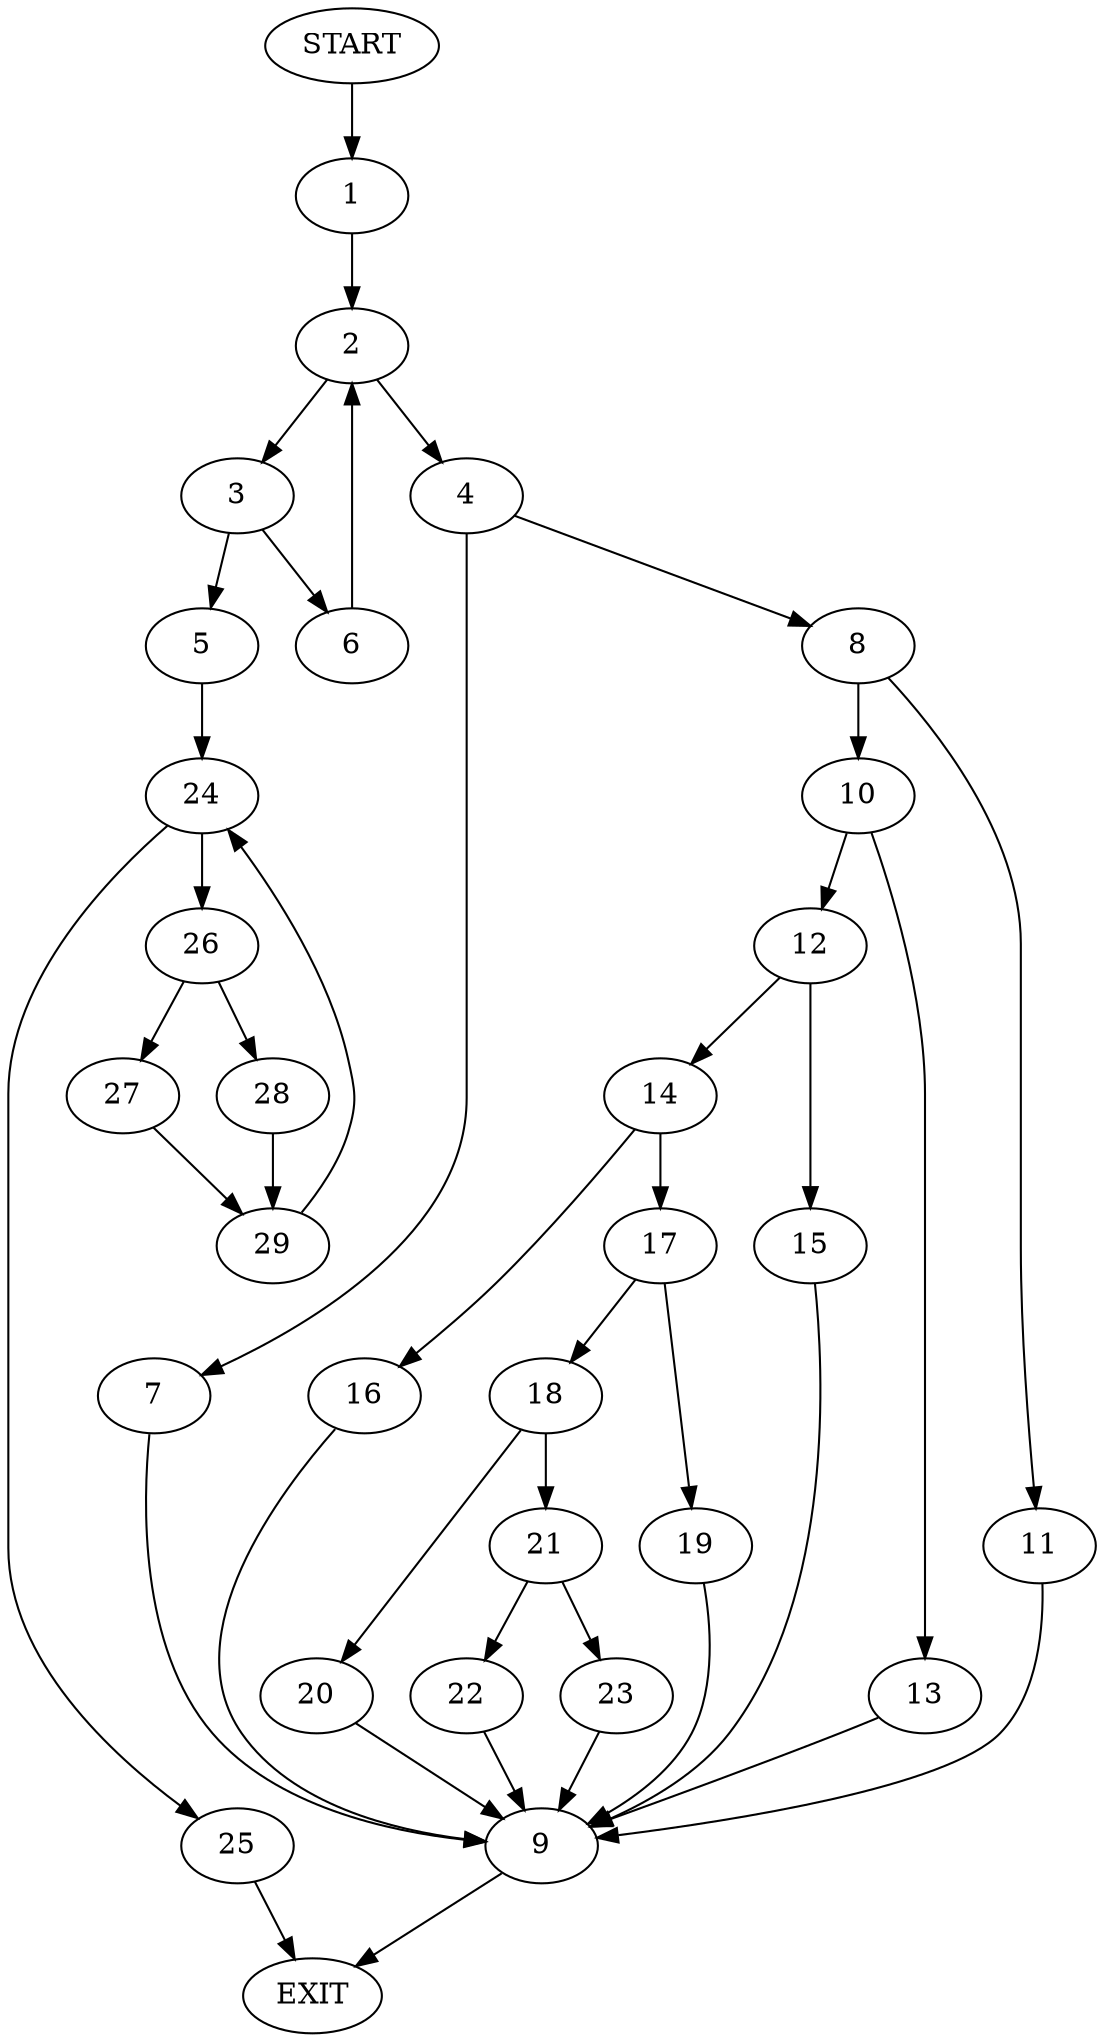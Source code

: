 digraph {
0 [label="START"]
30 [label="EXIT"]
0 -> 1
1 -> 2
2 -> 3
2 -> 4
3 -> 5
3 -> 6
4 -> 7
4 -> 8
7 -> 9
8 -> 10
8 -> 11
9 -> 30
10 -> 12
10 -> 13
11 -> 9
12 -> 14
12 -> 15
13 -> 9
15 -> 9
14 -> 16
14 -> 17
16 -> 9
17 -> 18
17 -> 19
19 -> 9
18 -> 20
18 -> 21
21 -> 22
21 -> 23
20 -> 9
22 -> 9
23 -> 9
6 -> 2
5 -> 24
24 -> 25
24 -> 26
26 -> 27
26 -> 28
25 -> 30
28 -> 29
27 -> 29
29 -> 24
}
